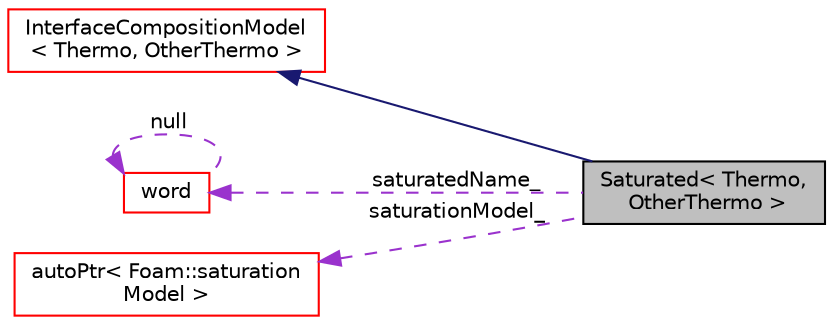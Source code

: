 digraph "Saturated&lt; Thermo, OtherThermo &gt;"
{
  bgcolor="transparent";
  edge [fontname="Helvetica",fontsize="10",labelfontname="Helvetica",labelfontsize="10"];
  node [fontname="Helvetica",fontsize="10",shape=record];
  rankdir="LR";
  Node1 [label="Saturated\< Thermo,\l OtherThermo \>",height=0.2,width=0.4,color="black", fillcolor="grey75", style="filled", fontcolor="black"];
  Node2 -> Node1 [dir="back",color="midnightblue",fontsize="10",style="solid",fontname="Helvetica"];
  Node2 [label="InterfaceCompositionModel\l\< Thermo, OtherThermo \>",height=0.2,width=0.4,color="red",URL="$a01156.html",tooltip="Base class for interface composition models, templated on the two thermodynamic models either side of..."];
  Node3 -> Node1 [dir="back",color="darkorchid3",fontsize="10",style="dashed",label=" saturatedName_" ,fontname="Helvetica"];
  Node3 [label="word",height=0.2,width=0.4,color="red",URL="$a02968.html",tooltip="A class for handling words, derived from string. "];
  Node3 -> Node3 [dir="back",color="darkorchid3",fontsize="10",style="dashed",label=" null" ,fontname="Helvetica"];
  Node4 -> Node1 [dir="back",color="darkorchid3",fontsize="10",style="dashed",label=" saturationModel_" ,fontname="Helvetica"];
  Node4 [label="autoPtr\< Foam::saturation\lModel \>",height=0.2,width=0.4,color="red",URL="$a00085.html"];
}
